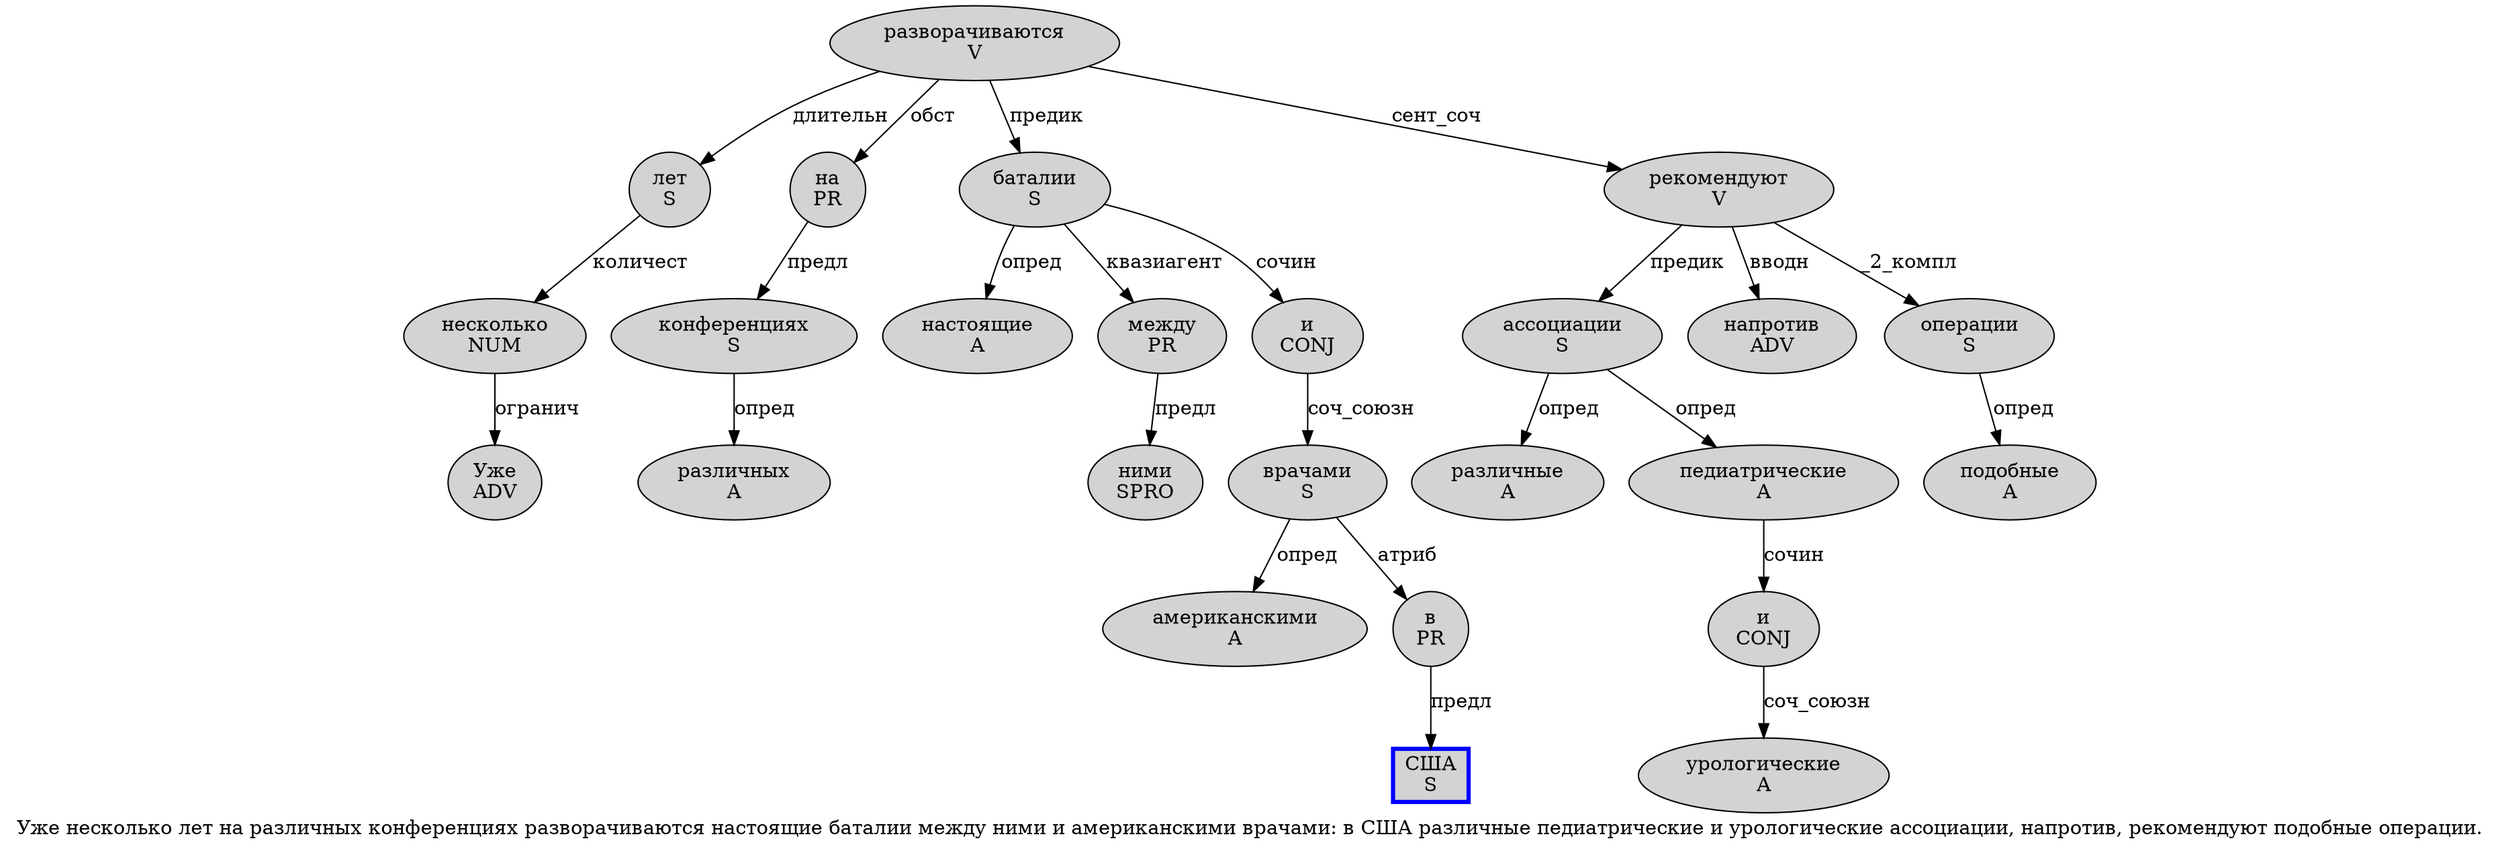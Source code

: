 digraph SENTENCE_1404 {
	graph [label="Уже несколько лет на различных конференциях разворачиваются настоящие баталии между ними и американскими врачами: в США различные педиатрические и урологические ассоциации, напротив, рекомендуют подобные операции."]
	node [style=filled]
		0 [label="Уже
ADV" color="" fillcolor=lightgray penwidth=1 shape=ellipse]
		1 [label="несколько
NUM" color="" fillcolor=lightgray penwidth=1 shape=ellipse]
		2 [label="лет
S" color="" fillcolor=lightgray penwidth=1 shape=ellipse]
		3 [label="на
PR" color="" fillcolor=lightgray penwidth=1 shape=ellipse]
		4 [label="различных
A" color="" fillcolor=lightgray penwidth=1 shape=ellipse]
		5 [label="конференциях
S" color="" fillcolor=lightgray penwidth=1 shape=ellipse]
		6 [label="разворачиваются
V" color="" fillcolor=lightgray penwidth=1 shape=ellipse]
		7 [label="настоящие
A" color="" fillcolor=lightgray penwidth=1 shape=ellipse]
		8 [label="баталии
S" color="" fillcolor=lightgray penwidth=1 shape=ellipse]
		9 [label="между
PR" color="" fillcolor=lightgray penwidth=1 shape=ellipse]
		10 [label="ними
SPRO" color="" fillcolor=lightgray penwidth=1 shape=ellipse]
		11 [label="и
CONJ" color="" fillcolor=lightgray penwidth=1 shape=ellipse]
		12 [label="американскими
A" color="" fillcolor=lightgray penwidth=1 shape=ellipse]
		13 [label="врачами
S" color="" fillcolor=lightgray penwidth=1 shape=ellipse]
		15 [label="в
PR" color="" fillcolor=lightgray penwidth=1 shape=ellipse]
		16 [label="США
S" color=blue fillcolor=lightgray penwidth=3 shape=box]
		17 [label="различные
A" color="" fillcolor=lightgray penwidth=1 shape=ellipse]
		18 [label="педиатрические
A" color="" fillcolor=lightgray penwidth=1 shape=ellipse]
		19 [label="и
CONJ" color="" fillcolor=lightgray penwidth=1 shape=ellipse]
		20 [label="урологические
A" color="" fillcolor=lightgray penwidth=1 shape=ellipse]
		21 [label="ассоциации
S" color="" fillcolor=lightgray penwidth=1 shape=ellipse]
		23 [label="напротив
ADV" color="" fillcolor=lightgray penwidth=1 shape=ellipse]
		25 [label="рекомендуют
V" color="" fillcolor=lightgray penwidth=1 shape=ellipse]
		26 [label="подобные
A" color="" fillcolor=lightgray penwidth=1 shape=ellipse]
		27 [label="операции
S" color="" fillcolor=lightgray penwidth=1 shape=ellipse]
			1 -> 0 [label="огранич"]
			9 -> 10 [label="предл"]
			27 -> 26 [label="опред"]
			19 -> 20 [label="соч_союзн"]
			5 -> 4 [label="опред"]
			8 -> 7 [label="опред"]
			8 -> 9 [label="квазиагент"]
			8 -> 11 [label="сочин"]
			11 -> 13 [label="соч_союзн"]
			15 -> 16 [label="предл"]
			2 -> 1 [label="количест"]
			18 -> 19 [label="сочин"]
			3 -> 5 [label="предл"]
			21 -> 17 [label="опред"]
			21 -> 18 [label="опред"]
			13 -> 12 [label="опред"]
			13 -> 15 [label="атриб"]
			25 -> 21 [label="предик"]
			25 -> 23 [label="вводн"]
			25 -> 27 [label="_2_компл"]
			6 -> 2 [label="длительн"]
			6 -> 3 [label="обст"]
			6 -> 8 [label="предик"]
			6 -> 25 [label="сент_соч"]
}